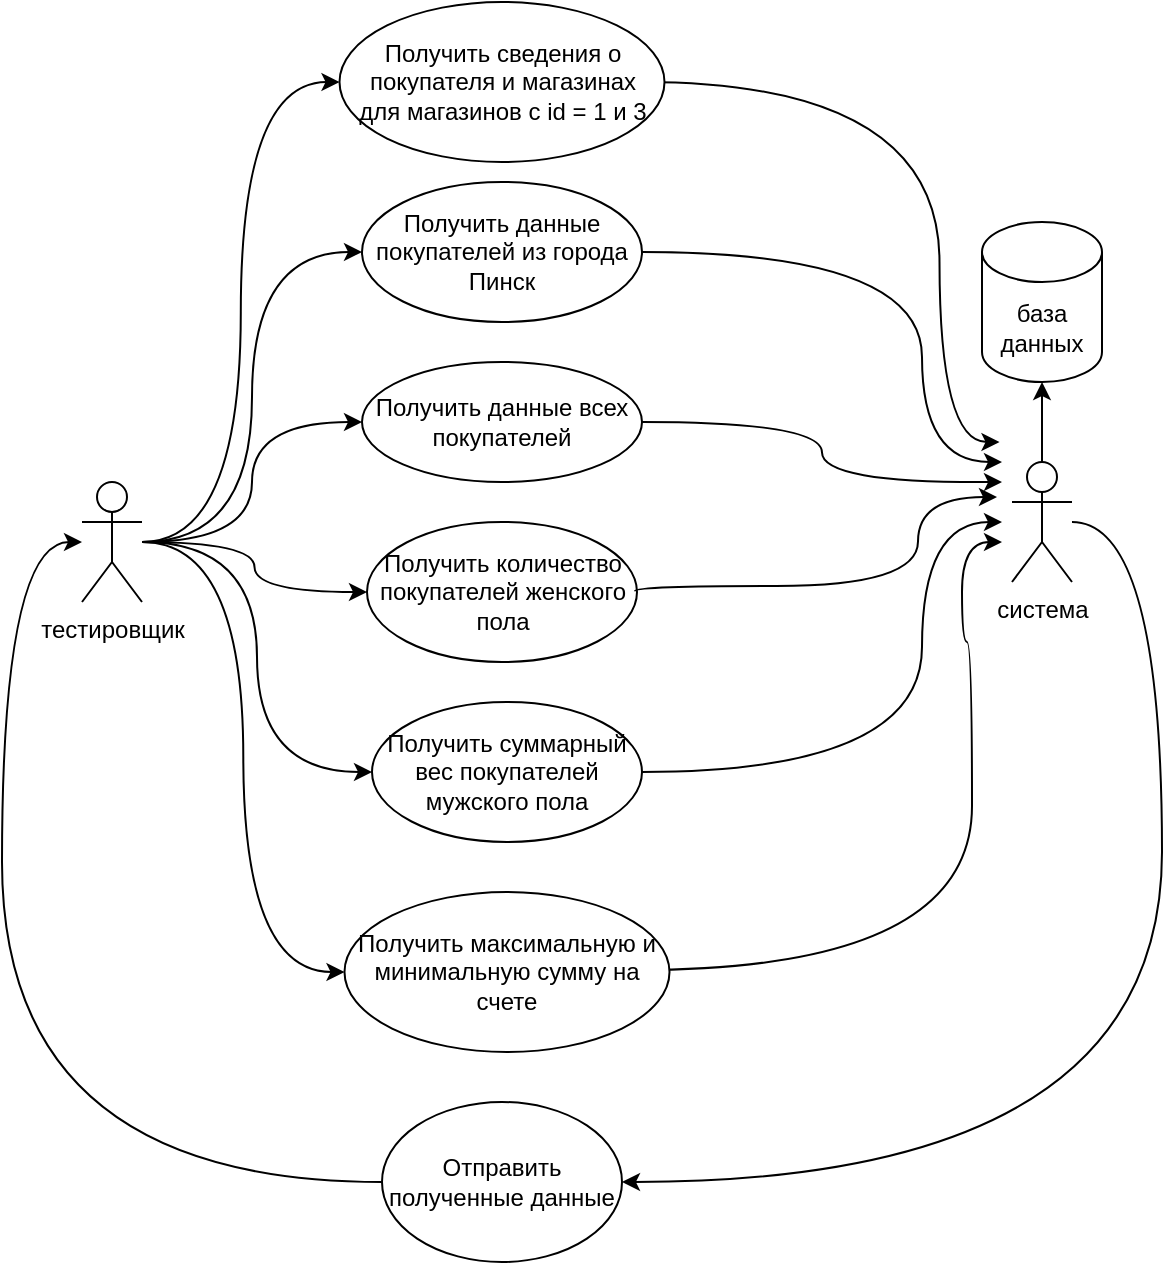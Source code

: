 <mxfile version="24.0.6" type="github">
  <diagram name="Страница — 1" id="bz7KGFj_d9KSnCM6_nWx">
    <mxGraphModel dx="1304" dy="785" grid="1" gridSize="10" guides="1" tooltips="1" connect="1" arrows="1" fold="1" page="1" pageScale="1" pageWidth="827" pageHeight="1169" math="0" shadow="0">
      <root>
        <mxCell id="0" />
        <mxCell id="1" parent="0" />
        <mxCell id="268EyjQ_LqyIpYp6X34K-8" style="edgeStyle=orthogonalEdgeStyle;rounded=0;orthogonalLoop=1;jettySize=auto;html=1;entryX=0;entryY=0.5;entryDx=0;entryDy=0;curved=1;" edge="1" parent="1" source="268EyjQ_LqyIpYp6X34K-1" target="268EyjQ_LqyIpYp6X34K-7">
          <mxGeometry relative="1" as="geometry" />
        </mxCell>
        <mxCell id="268EyjQ_LqyIpYp6X34K-12" style="edgeStyle=orthogonalEdgeStyle;rounded=0;orthogonalLoop=1;jettySize=auto;html=1;entryX=0;entryY=0.5;entryDx=0;entryDy=0;curved=1;" edge="1" parent="1" source="268EyjQ_LqyIpYp6X34K-1" target="268EyjQ_LqyIpYp6X34K-11">
          <mxGeometry relative="1" as="geometry" />
        </mxCell>
        <mxCell id="268EyjQ_LqyIpYp6X34K-15" style="edgeStyle=orthogonalEdgeStyle;rounded=0;orthogonalLoop=1;jettySize=auto;html=1;curved=1;" edge="1" parent="1" source="268EyjQ_LqyIpYp6X34K-1" target="268EyjQ_LqyIpYp6X34K-14">
          <mxGeometry relative="1" as="geometry" />
        </mxCell>
        <mxCell id="268EyjQ_LqyIpYp6X34K-18" style="edgeStyle=orthogonalEdgeStyle;rounded=0;orthogonalLoop=1;jettySize=auto;html=1;entryX=0;entryY=0.5;entryDx=0;entryDy=0;curved=1;" edge="1" parent="1" source="268EyjQ_LqyIpYp6X34K-1" target="268EyjQ_LqyIpYp6X34K-17">
          <mxGeometry relative="1" as="geometry" />
        </mxCell>
        <mxCell id="268EyjQ_LqyIpYp6X34K-21" style="edgeStyle=orthogonalEdgeStyle;rounded=0;orthogonalLoop=1;jettySize=auto;html=1;entryX=0;entryY=0.5;entryDx=0;entryDy=0;curved=1;" edge="1" parent="1" source="268EyjQ_LqyIpYp6X34K-1" target="268EyjQ_LqyIpYp6X34K-20">
          <mxGeometry relative="1" as="geometry" />
        </mxCell>
        <mxCell id="268EyjQ_LqyIpYp6X34K-24" style="edgeStyle=orthogonalEdgeStyle;rounded=0;orthogonalLoop=1;jettySize=auto;html=1;entryX=0;entryY=0.5;entryDx=0;entryDy=0;curved=1;" edge="1" parent="1" source="268EyjQ_LqyIpYp6X34K-1" target="268EyjQ_LqyIpYp6X34K-23">
          <mxGeometry relative="1" as="geometry" />
        </mxCell>
        <mxCell id="268EyjQ_LqyIpYp6X34K-1" value="тестировщик" style="shape=umlActor;verticalLabelPosition=bottom;verticalAlign=top;html=1;" vertex="1" parent="1">
          <mxGeometry x="160" y="340" width="30" height="60" as="geometry" />
        </mxCell>
        <mxCell id="268EyjQ_LqyIpYp6X34K-2" value="база данных" style="shape=cylinder3;whiteSpace=wrap;html=1;boundedLbl=1;backgroundOutline=1;size=15;" vertex="1" parent="1">
          <mxGeometry x="610" y="210" width="60" height="80" as="geometry" />
        </mxCell>
        <mxCell id="268EyjQ_LqyIpYp6X34K-31" style="edgeStyle=orthogonalEdgeStyle;rounded=0;orthogonalLoop=1;jettySize=auto;html=1;entryX=1;entryY=0.5;entryDx=0;entryDy=0;curved=1;" edge="1" parent="1" source="268EyjQ_LqyIpYp6X34K-3" target="268EyjQ_LqyIpYp6X34K-30">
          <mxGeometry relative="1" as="geometry">
            <Array as="points">
              <mxPoint x="700" y="360" />
              <mxPoint x="700" y="690" />
            </Array>
          </mxGeometry>
        </mxCell>
        <mxCell id="268EyjQ_LqyIpYp6X34K-3" value="система" style="shape=umlActor;verticalLabelPosition=bottom;verticalAlign=top;html=1;outlineConnect=0;" vertex="1" parent="1">
          <mxGeometry x="625" y="330" width="30" height="60" as="geometry" />
        </mxCell>
        <mxCell id="268EyjQ_LqyIpYp6X34K-7" value="Получить данные покупателей из города Пинск" style="ellipse;whiteSpace=wrap;html=1;" vertex="1" parent="1">
          <mxGeometry x="300" y="190" width="140" height="70" as="geometry" />
        </mxCell>
        <mxCell id="268EyjQ_LqyIpYp6X34K-9" style="edgeStyle=orthogonalEdgeStyle;rounded=0;orthogonalLoop=1;jettySize=auto;html=1;curved=1;" edge="1" parent="1" source="268EyjQ_LqyIpYp6X34K-7">
          <mxGeometry relative="1" as="geometry">
            <mxPoint x="620" y="330" as="targetPoint" />
            <Array as="points">
              <mxPoint x="580" y="225" />
              <mxPoint x="580" y="330" />
            </Array>
          </mxGeometry>
        </mxCell>
        <mxCell id="268EyjQ_LqyIpYp6X34K-10" style="edgeStyle=orthogonalEdgeStyle;rounded=0;orthogonalLoop=1;jettySize=auto;html=1;exitX=0.5;exitY=0;exitDx=0;exitDy=0;exitPerimeter=0;entryX=0.5;entryY=1;entryDx=0;entryDy=0;entryPerimeter=0;" edge="1" parent="1" source="268EyjQ_LqyIpYp6X34K-3" target="268EyjQ_LqyIpYp6X34K-2">
          <mxGeometry relative="1" as="geometry" />
        </mxCell>
        <mxCell id="268EyjQ_LqyIpYp6X34K-11" value="Получить данные всех покупателей" style="ellipse;whiteSpace=wrap;html=1;" vertex="1" parent="1">
          <mxGeometry x="300" y="280" width="140" height="60" as="geometry" />
        </mxCell>
        <mxCell id="268EyjQ_LqyIpYp6X34K-13" style="edgeStyle=orthogonalEdgeStyle;rounded=0;orthogonalLoop=1;jettySize=auto;html=1;curved=1;" edge="1" parent="1" source="268EyjQ_LqyIpYp6X34K-11">
          <mxGeometry relative="1" as="geometry">
            <mxPoint x="620" y="340" as="targetPoint" />
          </mxGeometry>
        </mxCell>
        <mxCell id="268EyjQ_LqyIpYp6X34K-14" value="Получить количество покупателей женского пола" style="ellipse;whiteSpace=wrap;html=1;" vertex="1" parent="1">
          <mxGeometry x="302.5" y="360" width="135" height="70" as="geometry" />
        </mxCell>
        <mxCell id="268EyjQ_LqyIpYp6X34K-16" style="edgeStyle=orthogonalEdgeStyle;rounded=0;orthogonalLoop=1;jettySize=auto;html=1;entryX=0;entryY=0.333;entryDx=0;entryDy=0;entryPerimeter=0;curved=1;strokeColor=default;exitX=0.992;exitY=0.494;exitDx=0;exitDy=0;exitPerimeter=0;" edge="1" parent="1" source="268EyjQ_LqyIpYp6X34K-14">
          <mxGeometry relative="1" as="geometry">
            <mxPoint x="430.0" y="392.5" as="sourcePoint" />
            <mxPoint x="617.5" y="347.5" as="targetPoint" />
            <Array as="points">
              <mxPoint x="436" y="392" />
              <mxPoint x="578" y="392" />
              <mxPoint x="578" y="347" />
            </Array>
          </mxGeometry>
        </mxCell>
        <mxCell id="268EyjQ_LqyIpYp6X34K-17" value="Получить суммарный вес покупателей мужского пола" style="ellipse;whiteSpace=wrap;html=1;" vertex="1" parent="1">
          <mxGeometry x="305" y="450" width="135" height="70" as="geometry" />
        </mxCell>
        <mxCell id="268EyjQ_LqyIpYp6X34K-19" style="edgeStyle=orthogonalEdgeStyle;rounded=0;orthogonalLoop=1;jettySize=auto;html=1;curved=1;" edge="1" parent="1" source="268EyjQ_LqyIpYp6X34K-17">
          <mxGeometry relative="1" as="geometry">
            <mxPoint x="620" y="360" as="targetPoint" />
            <Array as="points">
              <mxPoint x="580" y="485" />
              <mxPoint x="580" y="360" />
            </Array>
          </mxGeometry>
        </mxCell>
        <mxCell id="268EyjQ_LqyIpYp6X34K-22" style="edgeStyle=orthogonalEdgeStyle;rounded=0;orthogonalLoop=1;jettySize=auto;html=1;curved=1;" edge="1" parent="1">
          <mxGeometry relative="1" as="geometry">
            <mxPoint x="620" y="370" as="targetPoint" />
            <mxPoint x="437.5" y="584" as="sourcePoint" />
            <Array as="points">
              <mxPoint x="605" y="584" />
              <mxPoint x="605" y="420" />
              <mxPoint x="600" y="420" />
              <mxPoint x="600" y="370" />
            </Array>
          </mxGeometry>
        </mxCell>
        <mxCell id="268EyjQ_LqyIpYp6X34K-20" value="Получить максимальную и минимальную сумму на счете" style="ellipse;whiteSpace=wrap;html=1;" vertex="1" parent="1">
          <mxGeometry x="291.25" y="545" width="162.5" height="80" as="geometry" />
        </mxCell>
        <mxCell id="268EyjQ_LqyIpYp6X34K-25" style="edgeStyle=orthogonalEdgeStyle;rounded=0;orthogonalLoop=1;jettySize=auto;html=1;curved=1;" edge="1" parent="1">
          <mxGeometry relative="1" as="geometry">
            <mxPoint x="618.75" y="320" as="targetPoint" />
            <mxPoint x="440" y="140" as="sourcePoint" />
            <Array as="points">
              <mxPoint x="588.75" y="140" />
              <mxPoint x="588.75" y="320" />
            </Array>
          </mxGeometry>
        </mxCell>
        <mxCell id="268EyjQ_LqyIpYp6X34K-23" value="Получить сведения о покупателя и магазинах&lt;br/&gt;для магазинов с id = 1 и 3" style="ellipse;whiteSpace=wrap;html=1;" vertex="1" parent="1">
          <mxGeometry x="288.75" y="100" width="162.5" height="80" as="geometry" />
        </mxCell>
        <mxCell id="268EyjQ_LqyIpYp6X34K-32" style="edgeStyle=orthogonalEdgeStyle;rounded=0;orthogonalLoop=1;jettySize=auto;html=1;curved=1;" edge="1" parent="1" source="268EyjQ_LqyIpYp6X34K-30" target="268EyjQ_LqyIpYp6X34K-1">
          <mxGeometry relative="1" as="geometry">
            <Array as="points">
              <mxPoint x="120" y="690" />
              <mxPoint x="120" y="370" />
            </Array>
          </mxGeometry>
        </mxCell>
        <mxCell id="268EyjQ_LqyIpYp6X34K-30" value="Отправить полученные данные" style="ellipse;whiteSpace=wrap;html=1;" vertex="1" parent="1">
          <mxGeometry x="310" y="650" width="120" height="80" as="geometry" />
        </mxCell>
      </root>
    </mxGraphModel>
  </diagram>
</mxfile>
